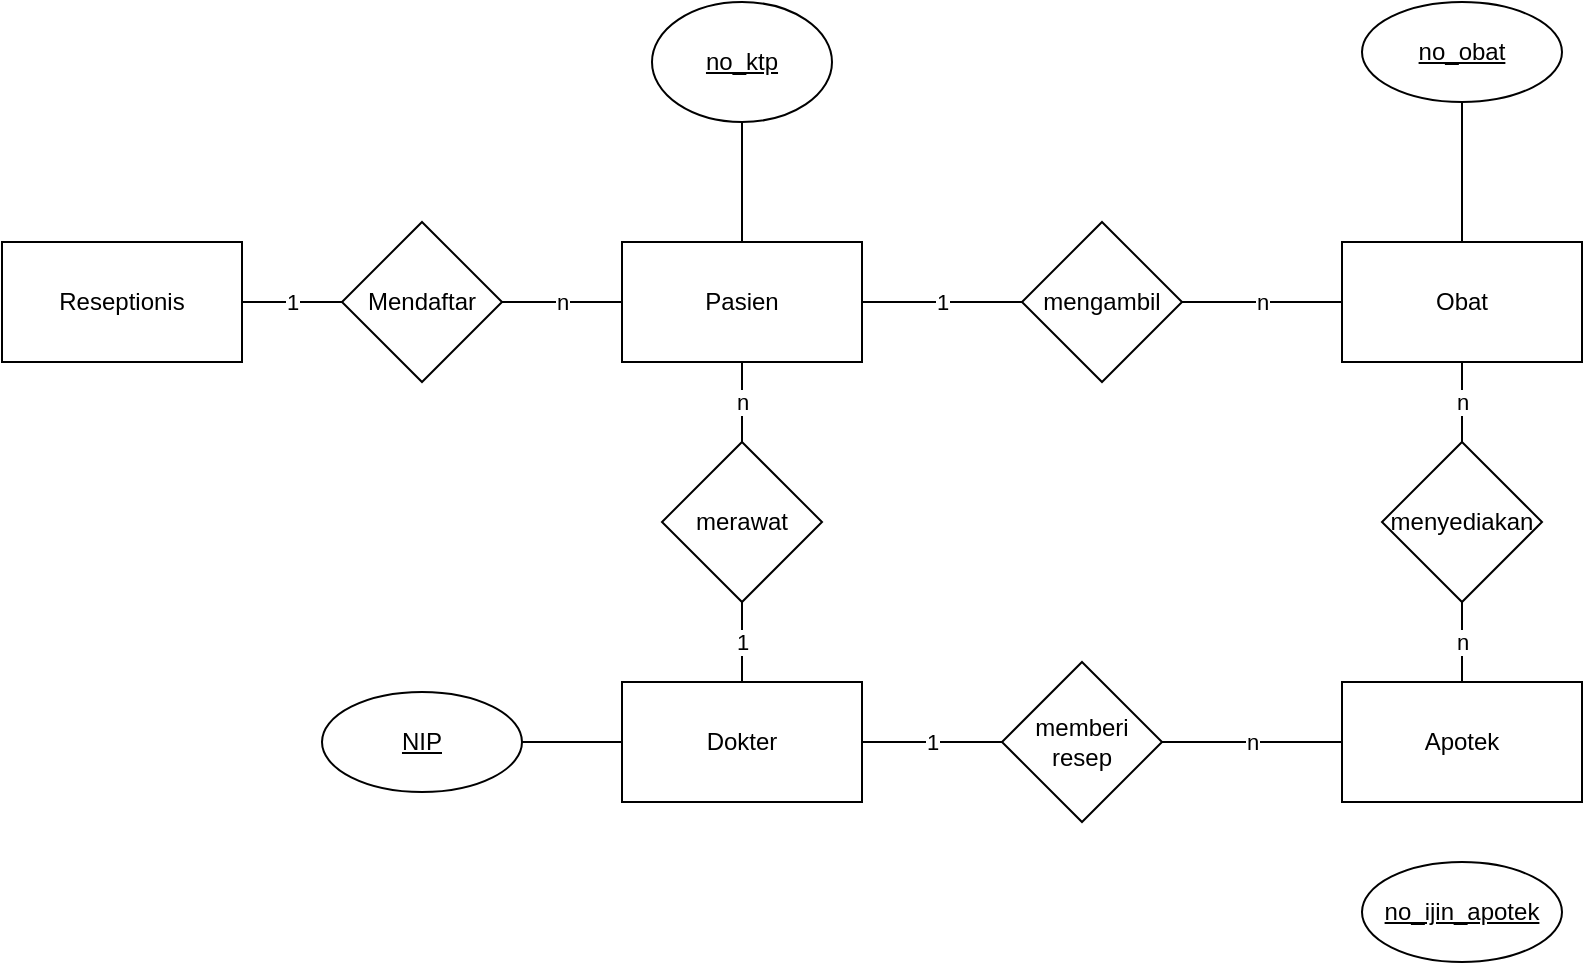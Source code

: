 <mxfile version="12.9.8" type="github">
  <diagram id="erlREkwgcqPjmQTyh6Qf" name="Page-1">
    <mxGraphModel dx="806" dy="522" grid="1" gridSize="10" guides="1" tooltips="1" connect="1" arrows="1" fold="1" page="1" pageScale="1" pageWidth="827" pageHeight="1169" math="0" shadow="0">
      <root>
        <mxCell id="0" />
        <mxCell id="1" parent="0" />
        <mxCell id="htnW6Xj3QmJztbO_Dg7v-1" value="Dokter" style="rounded=0;whiteSpace=wrap;html=1;" parent="1" vertex="1">
          <mxGeometry x="320" y="390" width="120" height="60" as="geometry" />
        </mxCell>
        <mxCell id="htnW6Xj3QmJztbO_Dg7v-2" value="Pasien" style="rounded=0;whiteSpace=wrap;html=1;" parent="1" vertex="1">
          <mxGeometry x="320" y="170" width="120" height="60" as="geometry" />
        </mxCell>
        <mxCell id="htnW6Xj3QmJztbO_Dg7v-3" value="merawat" style="rhombus;whiteSpace=wrap;html=1;" parent="1" vertex="1">
          <mxGeometry x="340" y="270" width="80" height="80" as="geometry" />
        </mxCell>
        <mxCell id="htnW6Xj3QmJztbO_Dg7v-5" value="1" style="endArrow=none;html=1;exitX=0.5;exitY=0;exitDx=0;exitDy=0;entryX=0.5;entryY=1;entryDx=0;entryDy=0;" parent="1" source="htnW6Xj3QmJztbO_Dg7v-1" target="htnW6Xj3QmJztbO_Dg7v-3" edge="1">
          <mxGeometry width="50" height="50" relative="1" as="geometry">
            <mxPoint x="470" y="300" as="sourcePoint" />
            <mxPoint x="520" y="250" as="targetPoint" />
          </mxGeometry>
        </mxCell>
        <mxCell id="htnW6Xj3QmJztbO_Dg7v-8" value="n" style="endArrow=none;html=1;entryX=0.5;entryY=1;entryDx=0;entryDy=0;exitX=0.5;exitY=0;exitDx=0;exitDy=0;" parent="1" source="htnW6Xj3QmJztbO_Dg7v-3" target="htnW6Xj3QmJztbO_Dg7v-2" edge="1">
          <mxGeometry width="50" height="50" relative="1" as="geometry">
            <mxPoint x="470" y="300" as="sourcePoint" />
            <mxPoint x="520" y="250" as="targetPoint" />
            <Array as="points" />
          </mxGeometry>
        </mxCell>
        <mxCell id="htnW6Xj3QmJztbO_Dg7v-9" value="Apotek" style="rounded=0;whiteSpace=wrap;html=1;" parent="1" vertex="1">
          <mxGeometry x="680" y="390" width="120" height="60" as="geometry" />
        </mxCell>
        <mxCell id="htnW6Xj3QmJztbO_Dg7v-10" value="mengambil" style="rhombus;whiteSpace=wrap;html=1;" parent="1" vertex="1">
          <mxGeometry x="520" y="160" width="80" height="80" as="geometry" />
        </mxCell>
        <mxCell id="htnW6Xj3QmJztbO_Dg7v-14" value="memberi resep" style="rhombus;whiteSpace=wrap;html=1;" parent="1" vertex="1">
          <mxGeometry x="510" y="380" width="80" height="80" as="geometry" />
        </mxCell>
        <mxCell id="htnW6Xj3QmJztbO_Dg7v-15" value="1" style="endArrow=none;html=1;exitX=1;exitY=0.5;exitDx=0;exitDy=0;entryX=0;entryY=0.5;entryDx=0;entryDy=0;" parent="1" source="htnW6Xj3QmJztbO_Dg7v-1" target="htnW6Xj3QmJztbO_Dg7v-14" edge="1">
          <mxGeometry width="50" height="50" relative="1" as="geometry">
            <mxPoint x="350" y="460" as="sourcePoint" />
            <mxPoint x="400" y="410" as="targetPoint" />
          </mxGeometry>
        </mxCell>
        <mxCell id="htnW6Xj3QmJztbO_Dg7v-16" value="n" style="endArrow=none;html=1;exitX=1;exitY=0.5;exitDx=0;exitDy=0;" parent="1" source="htnW6Xj3QmJztbO_Dg7v-14" target="htnW6Xj3QmJztbO_Dg7v-9" edge="1">
          <mxGeometry width="50" height="50" relative="1" as="geometry">
            <mxPoint x="590" y="460" as="sourcePoint" />
            <mxPoint x="640" y="410" as="targetPoint" />
          </mxGeometry>
        </mxCell>
        <mxCell id="htnW6Xj3QmJztbO_Dg7v-19" value="Obat" style="rounded=0;whiteSpace=wrap;html=1;" parent="1" vertex="1">
          <mxGeometry x="680" y="170" width="120" height="60" as="geometry" />
        </mxCell>
        <mxCell id="htnW6Xj3QmJztbO_Dg7v-20" value="1" style="endArrow=none;html=1;exitX=1;exitY=0.5;exitDx=0;exitDy=0;entryX=0;entryY=0.5;entryDx=0;entryDy=0;" parent="1" source="htnW6Xj3QmJztbO_Dg7v-2" target="htnW6Xj3QmJztbO_Dg7v-10" edge="1">
          <mxGeometry width="50" height="50" relative="1" as="geometry">
            <mxPoint x="460" y="270" as="sourcePoint" />
            <mxPoint x="510" y="220" as="targetPoint" />
          </mxGeometry>
        </mxCell>
        <mxCell id="htnW6Xj3QmJztbO_Dg7v-21" value="n" style="endArrow=none;html=1;exitX=1;exitY=0.5;exitDx=0;exitDy=0;entryX=0;entryY=0.5;entryDx=0;entryDy=0;" parent="1" source="htnW6Xj3QmJztbO_Dg7v-10" target="htnW6Xj3QmJztbO_Dg7v-19" edge="1">
          <mxGeometry width="50" height="50" relative="1" as="geometry">
            <mxPoint x="610" y="260" as="sourcePoint" />
            <mxPoint x="660" y="210" as="targetPoint" />
          </mxGeometry>
        </mxCell>
        <mxCell id="htnW6Xj3QmJztbO_Dg7v-22" value="menyediakan" style="rhombus;whiteSpace=wrap;html=1;" parent="1" vertex="1">
          <mxGeometry x="700" y="270" width="80" height="80" as="geometry" />
        </mxCell>
        <mxCell id="htnW6Xj3QmJztbO_Dg7v-23" value="n" style="endArrow=none;html=1;exitX=0.5;exitY=0;exitDx=0;exitDy=0;entryX=0.5;entryY=1;entryDx=0;entryDy=0;" parent="1" source="htnW6Xj3QmJztbO_Dg7v-22" target="htnW6Xj3QmJztbO_Dg7v-19" edge="1">
          <mxGeometry width="50" height="50" relative="1" as="geometry">
            <mxPoint x="810" y="280" as="sourcePoint" />
            <mxPoint x="860" y="230" as="targetPoint" />
          </mxGeometry>
        </mxCell>
        <mxCell id="htnW6Xj3QmJztbO_Dg7v-26" value="n" style="endArrow=none;html=1;" parent="1" source="htnW6Xj3QmJztbO_Dg7v-22" edge="1">
          <mxGeometry width="50" height="50" relative="1" as="geometry">
            <mxPoint x="740" y="400" as="sourcePoint" />
            <mxPoint x="740" y="390" as="targetPoint" />
          </mxGeometry>
        </mxCell>
        <mxCell id="htnW6Xj3QmJztbO_Dg7v-27" value="Reseptionis" style="rounded=0;whiteSpace=wrap;html=1;" parent="1" vertex="1">
          <mxGeometry x="10" y="170" width="120" height="60" as="geometry" />
        </mxCell>
        <mxCell id="htnW6Xj3QmJztbO_Dg7v-28" value="Mendaftar" style="rhombus;whiteSpace=wrap;html=1;" parent="1" vertex="1">
          <mxGeometry x="180" y="160" width="80" height="80" as="geometry" />
        </mxCell>
        <mxCell id="htnW6Xj3QmJztbO_Dg7v-29" value="n" style="endArrow=none;html=1;exitX=1;exitY=0.5;exitDx=0;exitDy=0;entryX=0;entryY=0.5;entryDx=0;entryDy=0;" parent="1" source="htnW6Xj3QmJztbO_Dg7v-28" target="htnW6Xj3QmJztbO_Dg7v-2" edge="1">
          <mxGeometry width="50" height="50" relative="1" as="geometry">
            <mxPoint x="280" y="240" as="sourcePoint" />
            <mxPoint x="330" y="190" as="targetPoint" />
          </mxGeometry>
        </mxCell>
        <mxCell id="htnW6Xj3QmJztbO_Dg7v-30" value="1" style="endArrow=none;html=1;exitX=1;exitY=0.5;exitDx=0;exitDy=0;entryX=0;entryY=0.5;entryDx=0;entryDy=0;" parent="1" source="htnW6Xj3QmJztbO_Dg7v-27" target="htnW6Xj3QmJztbO_Dg7v-28" edge="1">
          <mxGeometry width="50" height="50" relative="1" as="geometry">
            <mxPoint x="130" y="340" as="sourcePoint" />
            <mxPoint x="180" y="290" as="targetPoint" />
          </mxGeometry>
        </mxCell>
        <mxCell id="SR7DkrhsRvl-Uzpgtkev-1" value="&lt;u&gt;no_ktp&lt;/u&gt;" style="ellipse;whiteSpace=wrap;html=1;" vertex="1" parent="1">
          <mxGeometry x="335" y="50" width="90" height="60" as="geometry" />
        </mxCell>
        <mxCell id="SR7DkrhsRvl-Uzpgtkev-2" value="" style="endArrow=none;html=1;entryX=0.5;entryY=1;entryDx=0;entryDy=0;exitX=0.5;exitY=0;exitDx=0;exitDy=0;" edge="1" parent="1" source="htnW6Xj3QmJztbO_Dg7v-2" target="SR7DkrhsRvl-Uzpgtkev-1">
          <mxGeometry width="50" height="50" relative="1" as="geometry">
            <mxPoint x="390" y="300" as="sourcePoint" />
            <mxPoint x="440" y="250" as="targetPoint" />
          </mxGeometry>
        </mxCell>
        <mxCell id="SR7DkrhsRvl-Uzpgtkev-3" value="&lt;u&gt;NIP&lt;/u&gt;" style="ellipse;whiteSpace=wrap;html=1;" vertex="1" parent="1">
          <mxGeometry x="170" y="395" width="100" height="50" as="geometry" />
        </mxCell>
        <mxCell id="SR7DkrhsRvl-Uzpgtkev-4" value="" style="endArrow=none;html=1;exitX=1;exitY=0.5;exitDx=0;exitDy=0;entryX=0;entryY=0.5;entryDx=0;entryDy=0;" edge="1" parent="1" source="SR7DkrhsRvl-Uzpgtkev-3" target="htnW6Xj3QmJztbO_Dg7v-1">
          <mxGeometry width="50" height="50" relative="1" as="geometry">
            <mxPoint x="390" y="300" as="sourcePoint" />
            <mxPoint x="440" y="250" as="targetPoint" />
          </mxGeometry>
        </mxCell>
        <mxCell id="SR7DkrhsRvl-Uzpgtkev-5" value="&lt;u&gt;no_obat&lt;/u&gt;" style="ellipse;whiteSpace=wrap;html=1;" vertex="1" parent="1">
          <mxGeometry x="690" y="50" width="100" height="50" as="geometry" />
        </mxCell>
        <mxCell id="SR7DkrhsRvl-Uzpgtkev-6" value="" style="endArrow=none;html=1;exitX=0.5;exitY=0;exitDx=0;exitDy=0;entryX=0.5;entryY=1;entryDx=0;entryDy=0;" edge="1" parent="1" source="htnW6Xj3QmJztbO_Dg7v-19" target="SR7DkrhsRvl-Uzpgtkev-5">
          <mxGeometry width="50" height="50" relative="1" as="geometry">
            <mxPoint x="710" y="160" as="sourcePoint" />
            <mxPoint x="760" y="110" as="targetPoint" />
          </mxGeometry>
        </mxCell>
        <mxCell id="SR7DkrhsRvl-Uzpgtkev-7" value="&lt;u&gt;no_ijin_apotek&lt;/u&gt;" style="ellipse;whiteSpace=wrap;html=1;" vertex="1" parent="1">
          <mxGeometry x="690" y="480" width="100" height="50" as="geometry" />
        </mxCell>
      </root>
    </mxGraphModel>
  </diagram>
</mxfile>
